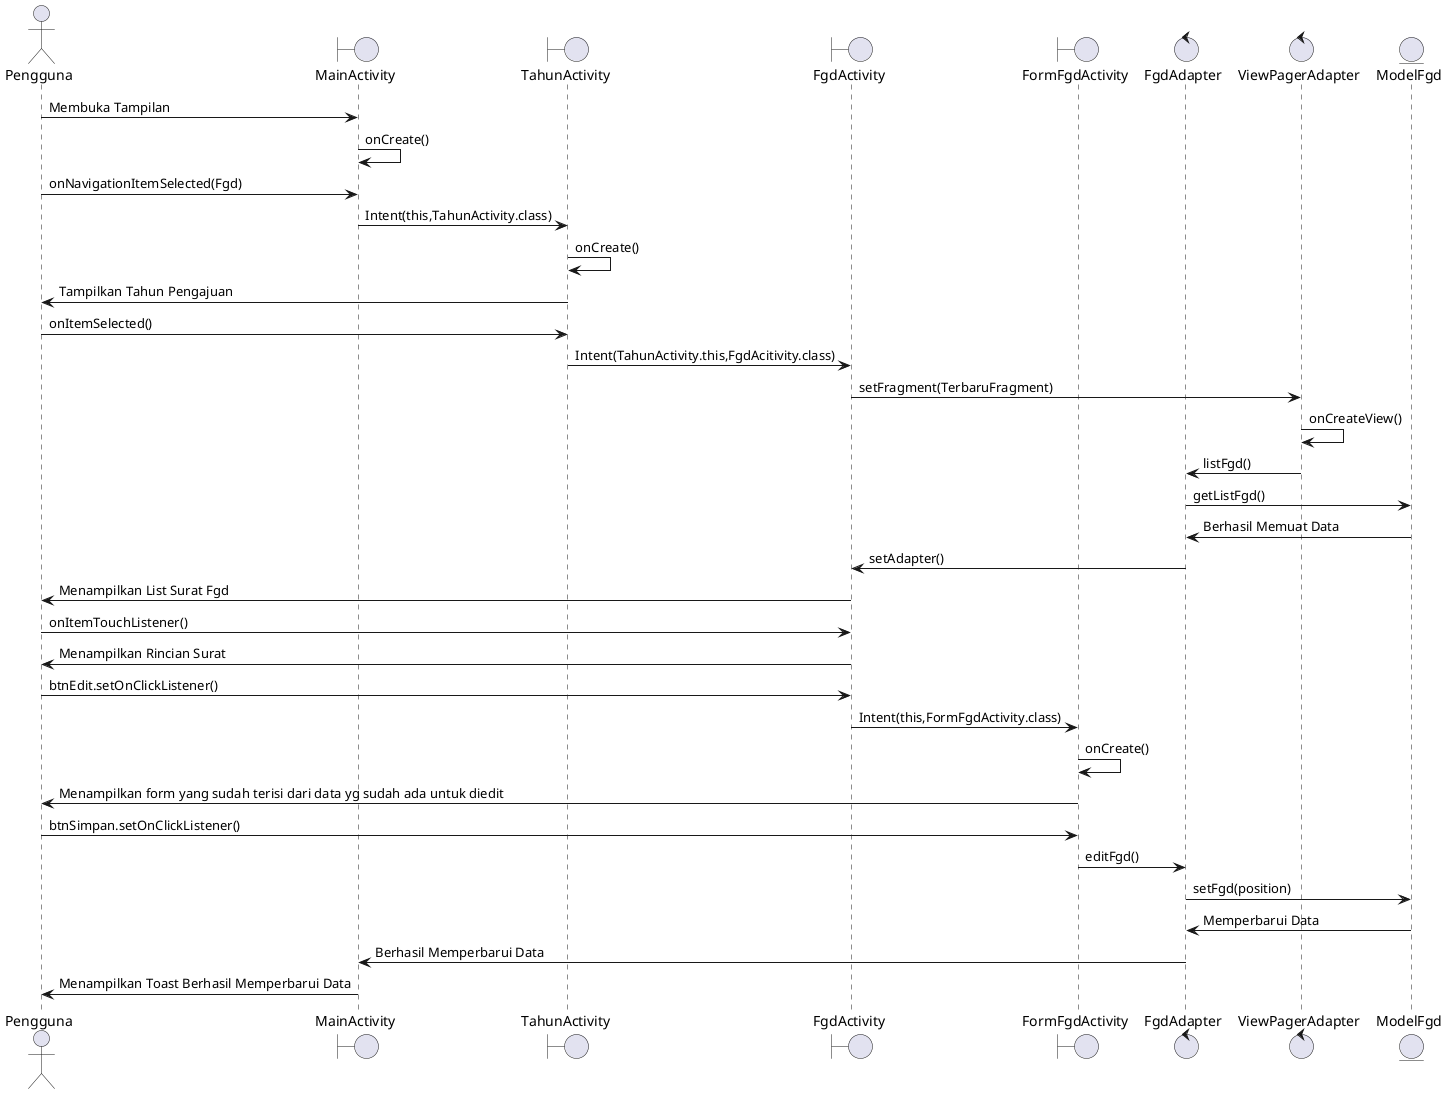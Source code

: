 @startuml
Actor Pengguna
Boundary MainActivity
Boundary TahunActivity
Boundary FgdActivity
Boundary FormFgdActivity
Control FgdAdapter
Control ViewPagerAdapter
Entity ModelFgd
Pengguna ->MainActivity:Membuka Tampilan
MainActivity-> MainActivity: onCreate()
Pengguna -> MainActivity : onNavigationItemSelected(Fgd)
MainActivity->TahunActivity:Intent(this,TahunActivity.class)
TahunActivity->TahunActivity:onCreate()
TahunActivity -> Pengguna: Tampilkan Tahun Pengajuan
Pengguna -> TahunActivity:onItemSelected()
TahunActivity -> FgdActivity:Intent(TahunActivity.this,FgdAcitivity.class)
FgdActivity->ViewPagerAdapter:setFragment(TerbaruFragment)
ViewPagerAdapter ->ViewPagerAdapter:onCreateView()
ViewPagerAdapter -> FgdAdapter:listFgd()
FgdAdapter -> ModelFgd: getListFgd()
ModelFgd -> FgdAdapter: Berhasil Memuat Data
FgdAdapter->FgdActivity:setAdapter()
FgdActivity->Pengguna:Menampilkan List Surat Fgd
Pengguna -> FgdActivity:onItemTouchListener()
FgdActivity->Pengguna:Menampilkan Rincian Surat
Pengguna -> FgdActivity:btnEdit.setOnClickListener()
FgdActivity->FormFgdActivity:Intent(this,FormFgdActivity.class)
FormFgdActivity->FormFgdActivity:onCreate()
FormFgdActivity->Pengguna:Menampilkan form yang sudah terisi dari data yg sudah ada untuk diedit
Pengguna->FormFgdActivity:btnSimpan.setOnClickListener()
FormFgdActivity->FgdAdapter:editFgd()
FgdAdapter->ModelFgd:setFgd(position)
ModelFgd->FgdAdapter:Memperbarui Data
FgdAdapter->MainActivity:Berhasil Memperbarui Data
MainActivity->Pengguna: Menampilkan Toast Berhasil Memperbarui Data
@enduml